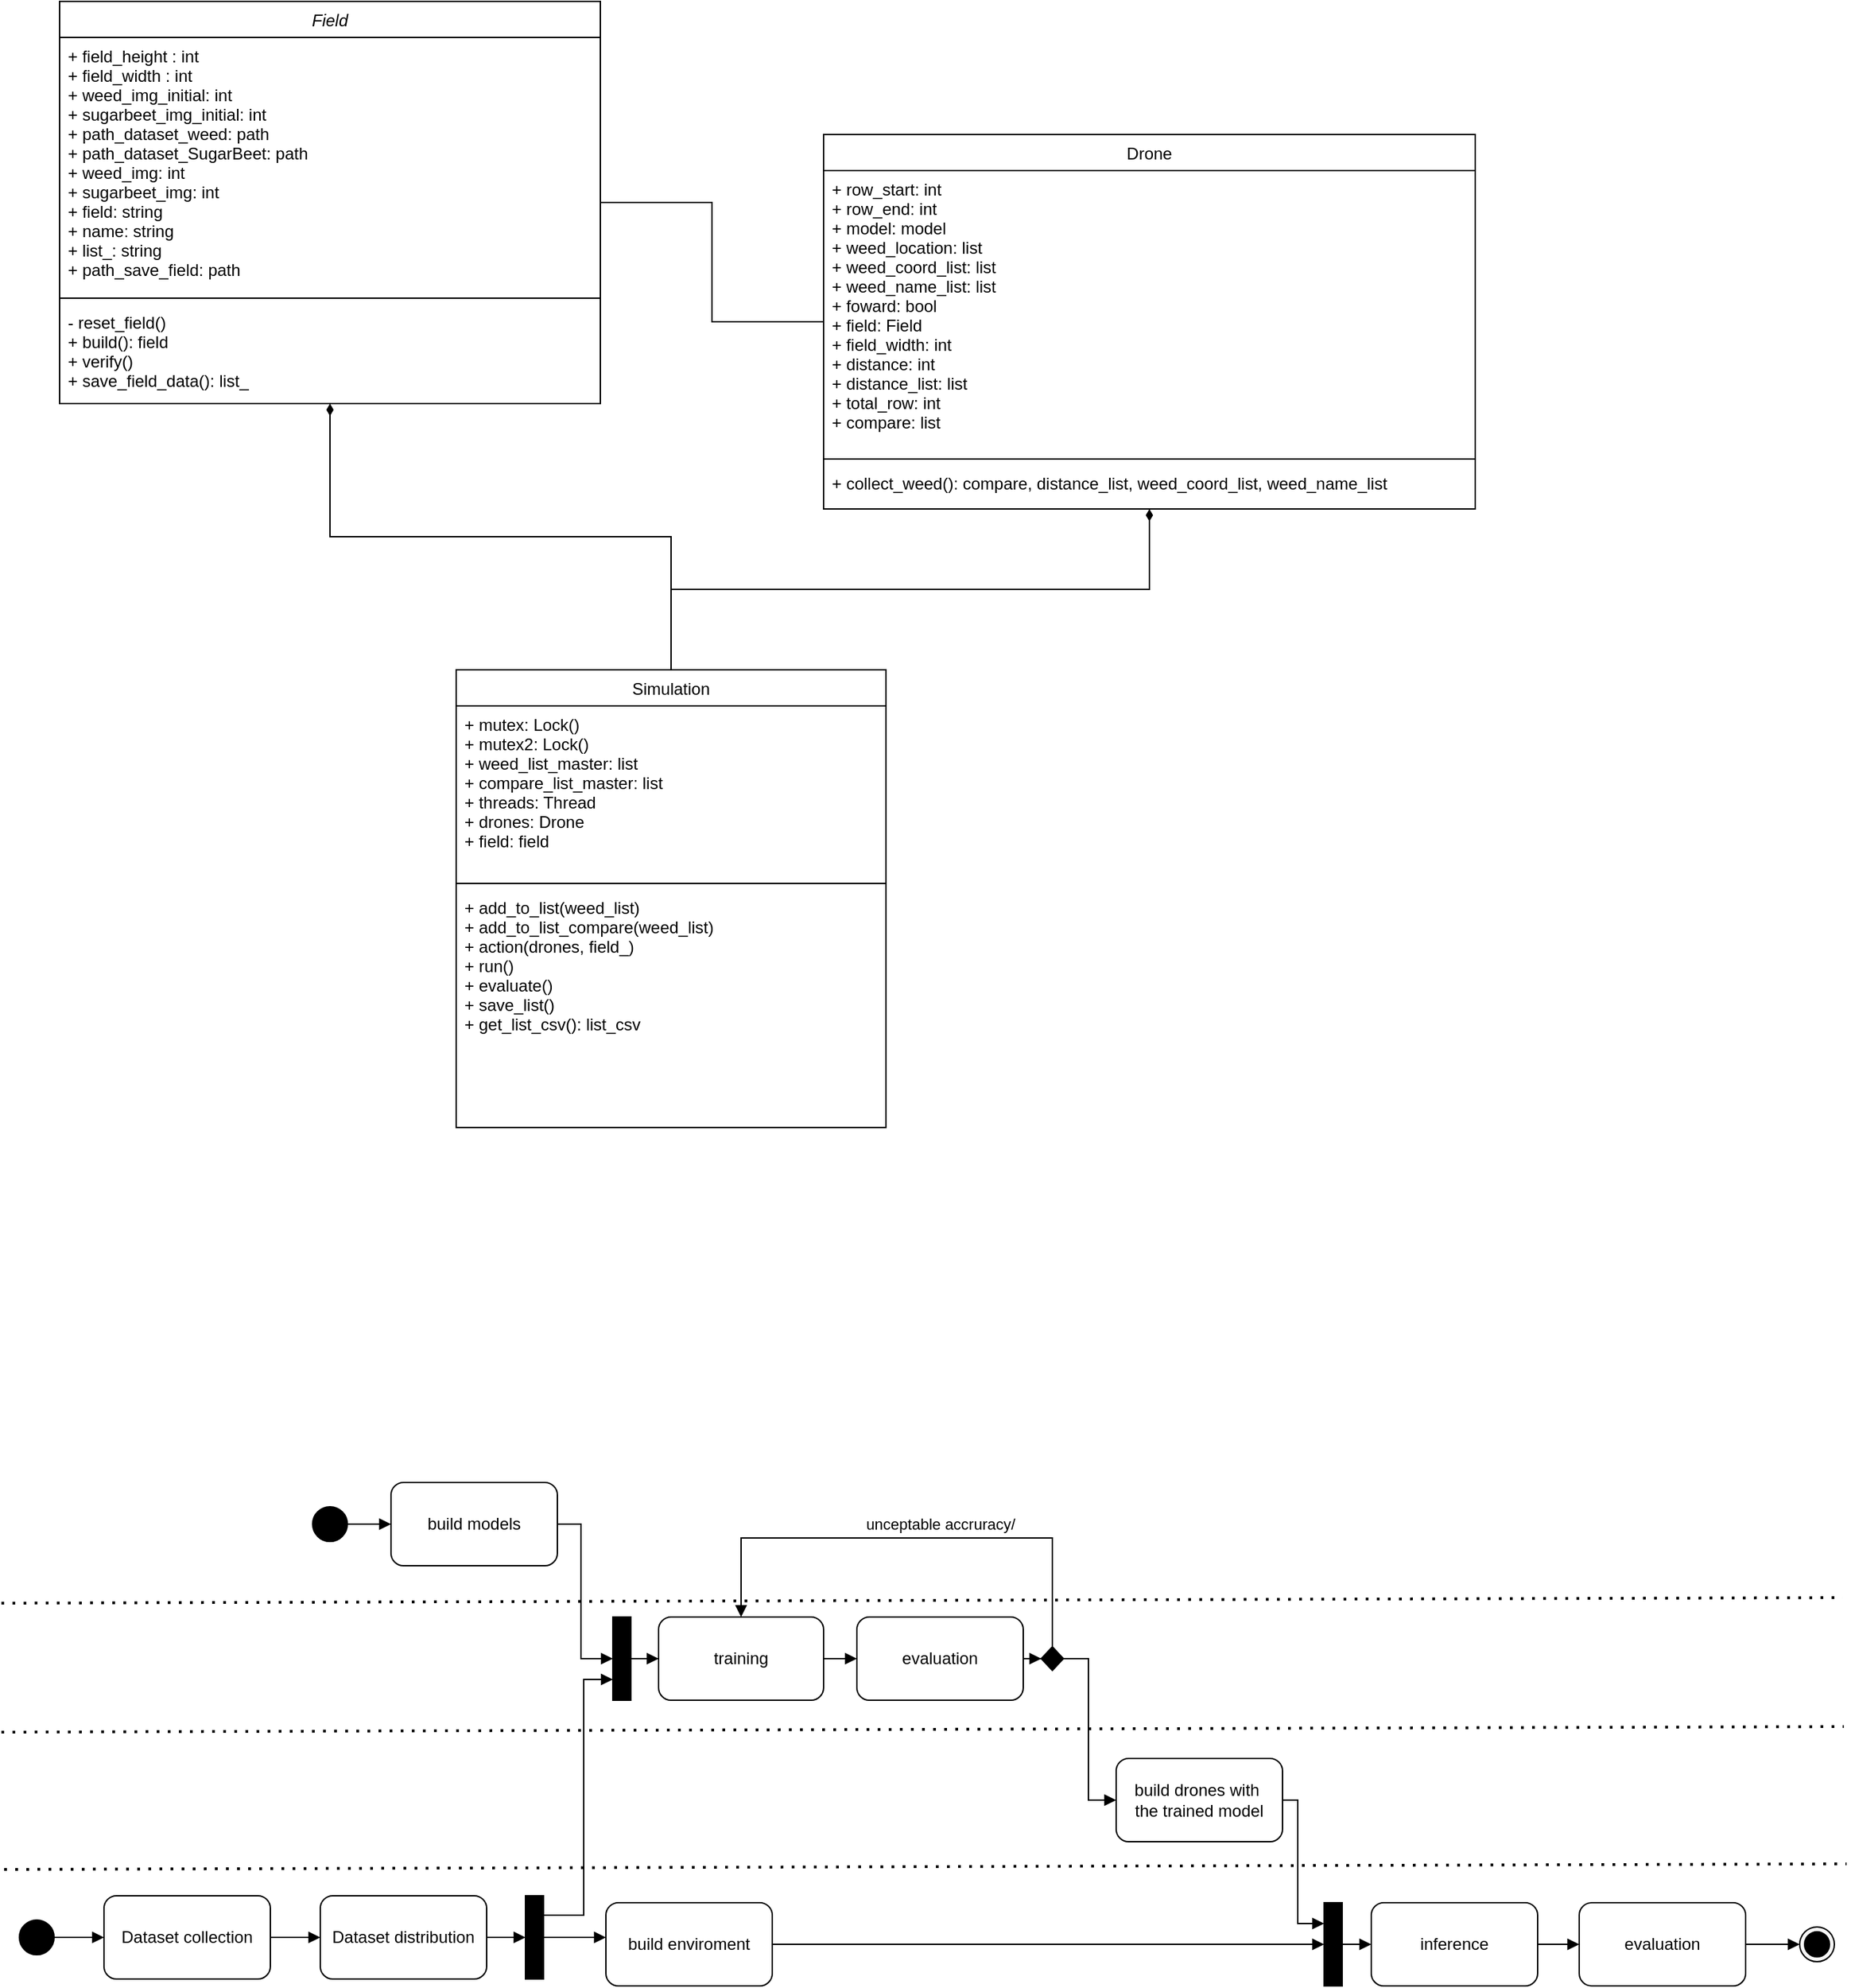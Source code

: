 <mxfile version="20.2.3" type="device"><diagram id="C5RBs43oDa-KdzZeNtuy" name="Page-1"><mxGraphModel dx="1718" dy="1053" grid="0" gridSize="10" guides="1" tooltips="1" connect="1" arrows="1" fold="1" page="0" pageScale="1" pageWidth="827" pageHeight="1169" math="0" shadow="0"><root><mxCell id="WIyWlLk6GJQsqaUBKTNV-0"/><mxCell id="WIyWlLk6GJQsqaUBKTNV-1" parent="WIyWlLk6GJQsqaUBKTNV-0"/><mxCell id="3pTKY398wrG0e-TAx13w-2" style="edgeStyle=orthogonalEdgeStyle;rounded=0;orthogonalLoop=1;jettySize=auto;html=1;endArrow=none;endFill=0;" edge="1" parent="WIyWlLk6GJQsqaUBKTNV-1" source="zkfFHV4jXpPFQw0GAbJ--0" target="zkfFHV4jXpPFQw0GAbJ--17"><mxGeometry relative="1" as="geometry"/></mxCell><mxCell id="3pTKY398wrG0e-TAx13w-3" style="edgeStyle=orthogonalEdgeStyle;rounded=0;orthogonalLoop=1;jettySize=auto;html=1;endArrow=none;endFill=0;startArrow=diamondThin;startFill=1;" edge="1" parent="WIyWlLk6GJQsqaUBKTNV-1" source="zkfFHV4jXpPFQw0GAbJ--0" target="zkfFHV4jXpPFQw0GAbJ--6"><mxGeometry relative="1" as="geometry"/></mxCell><mxCell id="zkfFHV4jXpPFQw0GAbJ--0" value="Field" style="swimlane;fontStyle=2;align=center;verticalAlign=top;childLayout=stackLayout;horizontal=1;startSize=26;horizontalStack=0;resizeParent=1;resizeLast=0;collapsible=1;marginBottom=0;rounded=0;shadow=0;strokeWidth=1;" parent="WIyWlLk6GJQsqaUBKTNV-1" vertex="1"><mxGeometry x="220" y="120" width="390" height="290" as="geometry"><mxRectangle x="230" y="140" width="160" height="26" as="alternateBounds"/></mxGeometry></mxCell><mxCell id="zkfFHV4jXpPFQw0GAbJ--1" value="+ field_height : int&#10;+ field_width : int&#10;+ weed_img_initial: int&#10;+ sugarbeet_img_initial: int&#10;+ path_dataset_weed: path&#10;+ path_dataset_SugarBeet: path&#10;+ weed_img: int&#10;+ sugarbeet_img: int&#10;+ field: string&#10;+ name: string&#10;+ list_: string&#10;+ path_save_field: path" style="text;align=left;verticalAlign=top;spacingLeft=4;spacingRight=4;overflow=hidden;rotatable=0;points=[[0,0.5],[1,0.5]];portConstraint=eastwest;" parent="zkfFHV4jXpPFQw0GAbJ--0" vertex="1"><mxGeometry y="26" width="390" height="184" as="geometry"/></mxCell><mxCell id="zkfFHV4jXpPFQw0GAbJ--4" value="" style="line;html=1;strokeWidth=1;align=left;verticalAlign=middle;spacingTop=-1;spacingLeft=3;spacingRight=3;rotatable=0;labelPosition=right;points=[];portConstraint=eastwest;" parent="zkfFHV4jXpPFQw0GAbJ--0" vertex="1"><mxGeometry y="210" width="390" height="8" as="geometry"/></mxCell><mxCell id="zkfFHV4jXpPFQw0GAbJ--5" value="- reset_field()&#10;+ build(): field&#10;+ verify()&#10;+ save_field_data(): list_" style="text;align=left;verticalAlign=top;spacingLeft=4;spacingRight=4;overflow=hidden;rotatable=0;points=[[0,0.5],[1,0.5]];portConstraint=eastwest;" parent="zkfFHV4jXpPFQw0GAbJ--0" vertex="1"><mxGeometry y="218" width="390" height="72" as="geometry"/></mxCell><mxCell id="zkfFHV4jXpPFQw0GAbJ--6" value="Simulation" style="swimlane;fontStyle=0;align=center;verticalAlign=top;childLayout=stackLayout;horizontal=1;startSize=26;horizontalStack=0;resizeParent=1;resizeLast=0;collapsible=1;marginBottom=0;rounded=0;shadow=0;strokeWidth=1;" parent="WIyWlLk6GJQsqaUBKTNV-1" vertex="1"><mxGeometry x="506" y="602" width="310" height="330" as="geometry"><mxRectangle x="130" y="380" width="160" height="26" as="alternateBounds"/></mxGeometry></mxCell><mxCell id="zkfFHV4jXpPFQw0GAbJ--7" value="+ mutex: Lock()&#10;+ mutex2: Lock()&#10;+ weed_list_master: list&#10;+ compare_list_master: list&#10;+ threads: Thread&#10;+ drones: Drone&#10;+ field: field" style="text;align=left;verticalAlign=top;spacingLeft=4;spacingRight=4;overflow=hidden;rotatable=0;points=[[0,0.5],[1,0.5]];portConstraint=eastwest;" parent="zkfFHV4jXpPFQw0GAbJ--6" vertex="1"><mxGeometry y="26" width="310" height="124" as="geometry"/></mxCell><mxCell id="zkfFHV4jXpPFQw0GAbJ--9" value="" style="line;html=1;strokeWidth=1;align=left;verticalAlign=middle;spacingTop=-1;spacingLeft=3;spacingRight=3;rotatable=0;labelPosition=right;points=[];portConstraint=eastwest;" parent="zkfFHV4jXpPFQw0GAbJ--6" vertex="1"><mxGeometry y="150" width="310" height="8" as="geometry"/></mxCell><mxCell id="zkfFHV4jXpPFQw0GAbJ--11" value="+ add_to_list(weed_list)&#10;+ add_to_list_compare(weed_list)&#10;+ action(drones, field_)&#10;+ run()&#10;+ evaluate()&#10;+ save_list()&#10;+ get_list_csv(): list_csv" style="text;align=left;verticalAlign=top;spacingLeft=4;spacingRight=4;overflow=hidden;rotatable=0;points=[[0,0.5],[1,0.5]];portConstraint=eastwest;" parent="zkfFHV4jXpPFQw0GAbJ--6" vertex="1"><mxGeometry y="158" width="310" height="172" as="geometry"/></mxCell><mxCell id="3pTKY398wrG0e-TAx13w-4" style="edgeStyle=orthogonalEdgeStyle;rounded=0;orthogonalLoop=1;jettySize=auto;html=1;endArrow=none;endFill=0;startArrow=diamondThin;startFill=1;" edge="1" parent="WIyWlLk6GJQsqaUBKTNV-1" source="zkfFHV4jXpPFQw0GAbJ--17" target="zkfFHV4jXpPFQw0GAbJ--6"><mxGeometry relative="1" as="geometry"/></mxCell><mxCell id="zkfFHV4jXpPFQw0GAbJ--17" value="Drone" style="swimlane;fontStyle=0;align=center;verticalAlign=top;childLayout=stackLayout;horizontal=1;startSize=26;horizontalStack=0;resizeParent=1;resizeLast=0;collapsible=1;marginBottom=0;rounded=0;shadow=0;strokeWidth=1;" parent="WIyWlLk6GJQsqaUBKTNV-1" vertex="1"><mxGeometry x="771" y="216" width="470" height="270" as="geometry"><mxRectangle x="550" y="140" width="160" height="26" as="alternateBounds"/></mxGeometry></mxCell><mxCell id="zkfFHV4jXpPFQw0GAbJ--18" value="+ row_start: int&#10;+ row_end: int&#10;+ model: model&#10;+ weed_location: list&#10;+ weed_coord_list: list&#10;+ weed_name_list: list&#10;+ foward: bool&#10;+ field: Field&#10;+ field_width: int&#10;+ distance: int&#10;+ distance_list: list&#10;+ total_row: int&#10;+ compare: list" style="text;align=left;verticalAlign=top;spacingLeft=4;spacingRight=4;overflow=hidden;rotatable=0;points=[[0,0.5],[1,0.5]];portConstraint=eastwest;" parent="zkfFHV4jXpPFQw0GAbJ--17" vertex="1"><mxGeometry y="26" width="470" height="204" as="geometry"/></mxCell><mxCell id="zkfFHV4jXpPFQw0GAbJ--23" value="" style="line;html=1;strokeWidth=1;align=left;verticalAlign=middle;spacingTop=-1;spacingLeft=3;spacingRight=3;rotatable=0;labelPosition=right;points=[];portConstraint=eastwest;" parent="zkfFHV4jXpPFQw0GAbJ--17" vertex="1"><mxGeometry y="230" width="470" height="8" as="geometry"/></mxCell><mxCell id="zkfFHV4jXpPFQw0GAbJ--24" value="+ collect_weed(): compare, distance_list, weed_coord_list, weed_name_list" style="text;align=left;verticalAlign=top;spacingLeft=4;spacingRight=4;overflow=hidden;rotatable=0;points=[[0,0.5],[1,0.5]];portConstraint=eastwest;" parent="zkfFHV4jXpPFQw0GAbJ--17" vertex="1"><mxGeometry y="238" width="470" height="26" as="geometry"/></mxCell><mxCell id="3pTKY398wrG0e-TAx13w-15" style="edgeStyle=orthogonalEdgeStyle;rounded=0;orthogonalLoop=1;jettySize=auto;html=1;startArrow=none;startFill=0;endArrow=block;endFill=1;" edge="1" parent="WIyWlLk6GJQsqaUBKTNV-1" source="3pTKY398wrG0e-TAx13w-5" target="3pTKY398wrG0e-TAx13w-6"><mxGeometry relative="1" as="geometry"/></mxCell><mxCell id="3pTKY398wrG0e-TAx13w-5" value="Dataset collection" style="rounded=1;whiteSpace=wrap;html=1;" vertex="1" parent="WIyWlLk6GJQsqaUBKTNV-1"><mxGeometry x="252" y="1486" width="120" height="60" as="geometry"/></mxCell><mxCell id="3pTKY398wrG0e-TAx13w-27" style="edgeStyle=orthogonalEdgeStyle;rounded=0;orthogonalLoop=1;jettySize=auto;html=1;startArrow=none;startFill=0;endArrow=block;endFill=1;" edge="1" parent="WIyWlLk6GJQsqaUBKTNV-1" source="3pTKY398wrG0e-TAx13w-6" target="3pTKY398wrG0e-TAx13w-13"><mxGeometry relative="1" as="geometry"/></mxCell><mxCell id="3pTKY398wrG0e-TAx13w-6" value="Dataset distribution" style="rounded=1;whiteSpace=wrap;html=1;" vertex="1" parent="WIyWlLk6GJQsqaUBKTNV-1"><mxGeometry x="408" y="1486" width="120" height="60" as="geometry"/></mxCell><mxCell id="3pTKY398wrG0e-TAx13w-17" style="edgeStyle=orthogonalEdgeStyle;rounded=0;orthogonalLoop=1;jettySize=auto;html=1;entryX=0;entryY=0.5;entryDx=0;entryDy=0;startArrow=none;startFill=0;endArrow=block;endFill=1;" edge="1" parent="WIyWlLk6GJQsqaUBKTNV-1" source="3pTKY398wrG0e-TAx13w-7" target="3pTKY398wrG0e-TAx13w-12"><mxGeometry relative="1" as="geometry"><Array as="points"><mxPoint x="596" y="1218"/><mxPoint x="596" y="1315"/></Array></mxGeometry></mxCell><mxCell id="3pTKY398wrG0e-TAx13w-7" value="build models" style="rounded=1;whiteSpace=wrap;html=1;" vertex="1" parent="WIyWlLk6GJQsqaUBKTNV-1"><mxGeometry x="459" y="1188" width="120" height="60" as="geometry"/></mxCell><mxCell id="3pTKY398wrG0e-TAx13w-54" style="edgeStyle=orthogonalEdgeStyle;rounded=0;orthogonalLoop=1;jettySize=auto;html=1;startArrow=none;startFill=0;endArrow=block;endFill=1;" edge="1" parent="WIyWlLk6GJQsqaUBKTNV-1" source="3pTKY398wrG0e-TAx13w-8" target="3pTKY398wrG0e-TAx13w-35"><mxGeometry relative="1" as="geometry"/></mxCell><mxCell id="3pTKY398wrG0e-TAx13w-8" value="training" style="rounded=1;whiteSpace=wrap;html=1;" vertex="1" parent="WIyWlLk6GJQsqaUBKTNV-1"><mxGeometry x="652" y="1285" width="119" height="60" as="geometry"/></mxCell><mxCell id="3pTKY398wrG0e-TAx13w-45" style="edgeStyle=orthogonalEdgeStyle;rounded=0;orthogonalLoop=1;jettySize=auto;html=1;startArrow=none;startFill=0;endArrow=block;endFill=1;" edge="1" parent="WIyWlLk6GJQsqaUBKTNV-1" source="3pTKY398wrG0e-TAx13w-9" target="3pTKY398wrG0e-TAx13w-34"><mxGeometry relative="1" as="geometry"/></mxCell><mxCell id="3pTKY398wrG0e-TAx13w-9" value="inference" style="rounded=1;whiteSpace=wrap;html=1;" vertex="1" parent="WIyWlLk6GJQsqaUBKTNV-1"><mxGeometry x="1166" y="1491" width="120" height="60" as="geometry"/></mxCell><mxCell id="3pTKY398wrG0e-TAx13w-31" style="edgeStyle=orthogonalEdgeStyle;rounded=0;orthogonalLoop=1;jettySize=auto;html=1;startArrow=none;startFill=0;endArrow=block;endFill=1;" edge="1" parent="WIyWlLk6GJQsqaUBKTNV-1" source="3pTKY398wrG0e-TAx13w-10" target="3pTKY398wrG0e-TAx13w-14"><mxGeometry relative="1" as="geometry"/></mxCell><mxCell id="3pTKY398wrG0e-TAx13w-10" value="build enviroment" style="rounded=1;whiteSpace=wrap;html=1;" vertex="1" parent="WIyWlLk6GJQsqaUBKTNV-1"><mxGeometry x="614" y="1491" width="120" height="60" as="geometry"/></mxCell><mxCell id="3pTKY398wrG0e-TAx13w-24" style="edgeStyle=orthogonalEdgeStyle;rounded=0;orthogonalLoop=1;jettySize=auto;html=1;entryX=0;entryY=0.25;entryDx=0;entryDy=0;startArrow=none;startFill=0;endArrow=block;endFill=1;" edge="1" parent="WIyWlLk6GJQsqaUBKTNV-1" source="3pTKY398wrG0e-TAx13w-11" target="3pTKY398wrG0e-TAx13w-14"><mxGeometry relative="1" as="geometry"><Array as="points"><mxPoint x="1113" y="1417"/><mxPoint x="1113" y="1506"/></Array></mxGeometry></mxCell><mxCell id="3pTKY398wrG0e-TAx13w-11" value="build drones with&amp;nbsp;&lt;br&gt;the trained model" style="rounded=1;whiteSpace=wrap;html=1;" vertex="1" parent="WIyWlLk6GJQsqaUBKTNV-1"><mxGeometry x="982" y="1387" width="120" height="60" as="geometry"/></mxCell><mxCell id="3pTKY398wrG0e-TAx13w-21" style="edgeStyle=orthogonalEdgeStyle;rounded=0;orthogonalLoop=1;jettySize=auto;html=1;startArrow=none;startFill=0;endArrow=block;endFill=1;" edge="1" parent="WIyWlLk6GJQsqaUBKTNV-1" source="3pTKY398wrG0e-TAx13w-12" target="3pTKY398wrG0e-TAx13w-8"><mxGeometry relative="1" as="geometry"/></mxCell><mxCell id="3pTKY398wrG0e-TAx13w-12" value="" style="rounded=0;whiteSpace=wrap;html=1;fillColor=#000000;" vertex="1" parent="WIyWlLk6GJQsqaUBKTNV-1"><mxGeometry x="619" y="1285" width="13" height="60" as="geometry"/></mxCell><mxCell id="3pTKY398wrG0e-TAx13w-28" style="edgeStyle=orthogonalEdgeStyle;rounded=0;orthogonalLoop=1;jettySize=auto;html=1;entryX=0;entryY=0.75;entryDx=0;entryDy=0;startArrow=none;startFill=0;endArrow=block;endFill=1;" edge="1" parent="WIyWlLk6GJQsqaUBKTNV-1" source="3pTKY398wrG0e-TAx13w-13" target="3pTKY398wrG0e-TAx13w-12"><mxGeometry relative="1" as="geometry"><Array as="points"><mxPoint x="598" y="1500"/><mxPoint x="598" y="1330"/></Array></mxGeometry></mxCell><mxCell id="3pTKY398wrG0e-TAx13w-30" style="edgeStyle=orthogonalEdgeStyle;rounded=0;orthogonalLoop=1;jettySize=auto;html=1;startArrow=none;startFill=0;endArrow=block;endFill=1;" edge="1" parent="WIyWlLk6GJQsqaUBKTNV-1" source="3pTKY398wrG0e-TAx13w-13" target="3pTKY398wrG0e-TAx13w-10"><mxGeometry relative="1" as="geometry"><Array as="points"><mxPoint x="564" y="1522"/><mxPoint x="564" y="1522"/></Array></mxGeometry></mxCell><mxCell id="3pTKY398wrG0e-TAx13w-13" value="" style="rounded=0;whiteSpace=wrap;html=1;fillColor=#000000;" vertex="1" parent="WIyWlLk6GJQsqaUBKTNV-1"><mxGeometry x="556" y="1486" width="13" height="60" as="geometry"/></mxCell><mxCell id="3pTKY398wrG0e-TAx13w-32" style="edgeStyle=orthogonalEdgeStyle;rounded=0;orthogonalLoop=1;jettySize=auto;html=1;startArrow=none;startFill=0;endArrow=block;endFill=1;" edge="1" parent="WIyWlLk6GJQsqaUBKTNV-1" source="3pTKY398wrG0e-TAx13w-14" target="3pTKY398wrG0e-TAx13w-9"><mxGeometry relative="1" as="geometry"/></mxCell><mxCell id="3pTKY398wrG0e-TAx13w-14" value="" style="rounded=0;whiteSpace=wrap;html=1;fillColor=#000000;" vertex="1" parent="WIyWlLk6GJQsqaUBKTNV-1"><mxGeometry x="1132" y="1491" width="13" height="60" as="geometry"/></mxCell><mxCell id="3pTKY398wrG0e-TAx13w-42" style="edgeStyle=orthogonalEdgeStyle;rounded=0;orthogonalLoop=1;jettySize=auto;html=1;startArrow=none;startFill=0;endArrow=block;endFill=1;" edge="1" parent="WIyWlLk6GJQsqaUBKTNV-1" source="3pTKY398wrG0e-TAx13w-33" target="3pTKY398wrG0e-TAx13w-5"><mxGeometry relative="1" as="geometry"/></mxCell><mxCell id="3pTKY398wrG0e-TAx13w-33" value="" style="ellipse;whiteSpace=wrap;html=1;aspect=fixed;fillColor=#000000;" vertex="1" parent="WIyWlLk6GJQsqaUBKTNV-1"><mxGeometry x="191" y="1503.5" width="25" height="25" as="geometry"/></mxCell><mxCell id="3pTKY398wrG0e-TAx13w-46" style="edgeStyle=orthogonalEdgeStyle;rounded=0;orthogonalLoop=1;jettySize=auto;html=1;entryX=0;entryY=0.5;entryDx=0;entryDy=0;startArrow=none;startFill=0;endArrow=block;endFill=1;" edge="1" parent="WIyWlLk6GJQsqaUBKTNV-1" source="3pTKY398wrG0e-TAx13w-34" target="3pTKY398wrG0e-TAx13w-44"><mxGeometry relative="1" as="geometry"/></mxCell><mxCell id="3pTKY398wrG0e-TAx13w-34" value="evaluation" style="rounded=1;whiteSpace=wrap;html=1;" vertex="1" parent="WIyWlLk6GJQsqaUBKTNV-1"><mxGeometry x="1316" y="1491" width="120" height="60" as="geometry"/></mxCell><mxCell id="3pTKY398wrG0e-TAx13w-58" style="edgeStyle=orthogonalEdgeStyle;rounded=0;orthogonalLoop=1;jettySize=auto;html=1;startArrow=none;startFill=0;endArrow=block;endFill=1;" edge="1" parent="WIyWlLk6GJQsqaUBKTNV-1" source="3pTKY398wrG0e-TAx13w-35" target="3pTKY398wrG0e-TAx13w-55"><mxGeometry relative="1" as="geometry"/></mxCell><mxCell id="3pTKY398wrG0e-TAx13w-35" value="evaluation" style="rounded=1;whiteSpace=wrap;html=1;" vertex="1" parent="WIyWlLk6GJQsqaUBKTNV-1"><mxGeometry x="795" y="1285" width="120" height="60" as="geometry"/></mxCell><mxCell id="3pTKY398wrG0e-TAx13w-43" style="edgeStyle=orthogonalEdgeStyle;rounded=0;orthogonalLoop=1;jettySize=auto;html=1;startArrow=none;startFill=0;endArrow=block;endFill=1;" edge="1" parent="WIyWlLk6GJQsqaUBKTNV-1" source="3pTKY398wrG0e-TAx13w-41" target="3pTKY398wrG0e-TAx13w-7"><mxGeometry relative="1" as="geometry"/></mxCell><mxCell id="3pTKY398wrG0e-TAx13w-41" value="" style="ellipse;whiteSpace=wrap;html=1;aspect=fixed;fillColor=#000000;" vertex="1" parent="WIyWlLk6GJQsqaUBKTNV-1"><mxGeometry x="402.5" y="1205.5" width="25" height="25" as="geometry"/></mxCell><mxCell id="3pTKY398wrG0e-TAx13w-44" value="" style="ellipse;whiteSpace=wrap;html=1;aspect=fixed;fillColor=#F7F7F7;" vertex="1" parent="WIyWlLk6GJQsqaUBKTNV-1"><mxGeometry x="1475" y="1508.5" width="25" height="25" as="geometry"/></mxCell><mxCell id="3pTKY398wrG0e-TAx13w-47" value="" style="ellipse;whiteSpace=wrap;html=1;aspect=fixed;fillColor=#000000;" vertex="1" parent="WIyWlLk6GJQsqaUBKTNV-1"><mxGeometry x="1478.5" y="1512" width="18" height="18" as="geometry"/></mxCell><mxCell id="3pTKY398wrG0e-TAx13w-51" value="" style="endArrow=none;dashed=1;html=1;dashPattern=1 3;strokeWidth=2;rounded=0;" edge="1" parent="WIyWlLk6GJQsqaUBKTNV-1"><mxGeometry width="50" height="50" relative="1" as="geometry"><mxPoint x="178" y="1275" as="sourcePoint"/><mxPoint x="1506" y="1271" as="targetPoint"/></mxGeometry></mxCell><mxCell id="3pTKY398wrG0e-TAx13w-52" value="" style="endArrow=none;dashed=1;html=1;dashPattern=1 3;strokeWidth=2;rounded=0;" edge="1" parent="WIyWlLk6GJQsqaUBKTNV-1"><mxGeometry width="50" height="50" relative="1" as="geometry"><mxPoint x="178" y="1368" as="sourcePoint"/><mxPoint x="1506.78" y="1364" as="targetPoint"/></mxGeometry></mxCell><mxCell id="3pTKY398wrG0e-TAx13w-59" style="edgeStyle=orthogonalEdgeStyle;rounded=0;orthogonalLoop=1;jettySize=auto;html=1;entryX=0;entryY=0.5;entryDx=0;entryDy=0;startArrow=none;startFill=0;endArrow=block;endFill=1;" edge="1" parent="WIyWlLk6GJQsqaUBKTNV-1" source="3pTKY398wrG0e-TAx13w-55" target="3pTKY398wrG0e-TAx13w-11"><mxGeometry relative="1" as="geometry"><Array as="points"><mxPoint x="962" y="1315"/><mxPoint x="962" y="1417"/></Array></mxGeometry></mxCell><mxCell id="3pTKY398wrG0e-TAx13w-61" style="edgeStyle=orthogonalEdgeStyle;rounded=0;orthogonalLoop=1;jettySize=auto;html=1;entryX=0.5;entryY=0;entryDx=0;entryDy=0;startArrow=none;startFill=0;endArrow=block;endFill=1;" edge="1" parent="WIyWlLk6GJQsqaUBKTNV-1" source="3pTKY398wrG0e-TAx13w-55" target="3pTKY398wrG0e-TAx13w-8"><mxGeometry relative="1" as="geometry"><Array as="points"><mxPoint x="936" y="1228"/><mxPoint x="711" y="1228"/></Array></mxGeometry></mxCell><mxCell id="3pTKY398wrG0e-TAx13w-62" value="unceptable accruracy/" style="edgeLabel;html=1;align=center;verticalAlign=middle;resizable=0;points=[];" vertex="1" connectable="0" parent="3pTKY398wrG0e-TAx13w-61"><mxGeometry x="-0.159" relative="1" as="geometry"><mxPoint x="-8" y="-10" as="offset"/></mxGeometry></mxCell><mxCell id="3pTKY398wrG0e-TAx13w-55" value="" style="rhombus;whiteSpace=wrap;html=1;fillColor=#000000;" vertex="1" parent="WIyWlLk6GJQsqaUBKTNV-1"><mxGeometry x="928" y="1306.5" width="16" height="17" as="geometry"/></mxCell><mxCell id="3pTKY398wrG0e-TAx13w-63" value="" style="endArrow=none;dashed=1;html=1;dashPattern=1 3;strokeWidth=2;rounded=0;" edge="1" parent="WIyWlLk6GJQsqaUBKTNV-1"><mxGeometry width="50" height="50" relative="1" as="geometry"><mxPoint x="180" y="1467" as="sourcePoint"/><mxPoint x="1508.78" y="1463" as="targetPoint"/></mxGeometry></mxCell></root></mxGraphModel></diagram></mxfile>